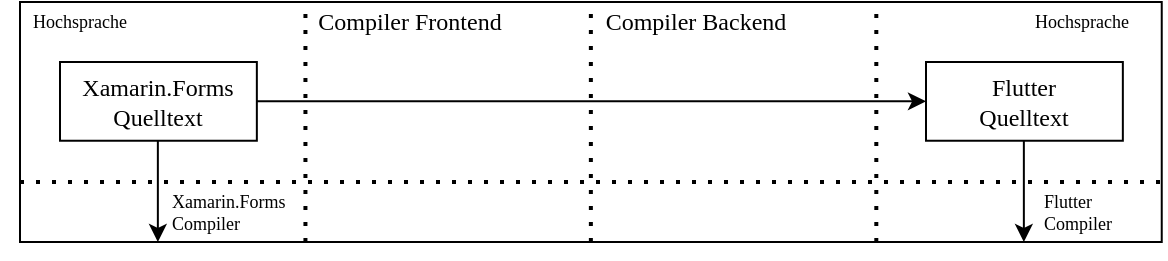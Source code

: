 <mxfile version="14.4.3" type="device"><diagram id="FljpuzKaaas-x4iPtWAB" name="Page-1"><mxGraphModel dx="538" dy="466" grid="1" gridSize="10" guides="1" tooltips="1" connect="1" arrows="1" fold="1" page="1" pageScale="1" pageWidth="827" pageHeight="1169" math="0" shadow="0"><root><mxCell id="0"/><mxCell id="1" parent="0"/><mxCell id="lnkw82ci7i9c5Zacpnp5-1" value="" style="rounded=0;whiteSpace=wrap;html=1;fontFamily=Times New Roman;fontSize=12;" vertex="1" parent="1"><mxGeometry x="40" y="30" width="570.87" height="120" as="geometry"/></mxCell><mxCell id="lnkw82ci7i9c5Zacpnp5-2" value="Xamarin.Forms&lt;br style=&quot;font-size: 12px;&quot;&gt;Quelltext" style="rounded=0;whiteSpace=wrap;html=1;fontFamily=Times New Roman;fontSize=12;" vertex="1" parent="1"><mxGeometry x="60" y="60" width="98.425" height="39.37" as="geometry"/></mxCell><mxCell id="lnkw82ci7i9c5Zacpnp5-3" value="Flutter&lt;br style=&quot;font-size: 12px;&quot;&gt;Quelltext" style="rounded=0;whiteSpace=wrap;html=1;fontFamily=Times New Roman;fontSize=12;" vertex="1" parent="1"><mxGeometry x="493" y="60" width="98.425" height="39.37" as="geometry"/></mxCell><mxCell id="lnkw82ci7i9c5Zacpnp5-5" value="" style="endArrow=none;dashed=1;html=1;dashPattern=1 3;strokeWidth=2;entryX=0.25;entryY=0;entryDx=0;entryDy=0;exitX=0.25;exitY=1;exitDx=0;exitDy=0;fontFamily=Times New Roman;fontSize=12;" edge="1" parent="1" source="lnkw82ci7i9c5Zacpnp5-1" target="lnkw82ci7i9c5Zacpnp5-1"><mxGeometry width="50" height="50" relative="1" as="geometry"><mxPoint x="210" y="270" as="sourcePoint"/><mxPoint x="260" y="220" as="targetPoint"/></mxGeometry></mxCell><mxCell id="lnkw82ci7i9c5Zacpnp5-6" value="" style="endArrow=none;dashed=1;html=1;dashPattern=1 3;strokeWidth=2;entryX=0.75;entryY=0;entryDx=0;entryDy=0;exitX=0.75;exitY=1;exitDx=0;exitDy=0;fontFamily=Times New Roman;fontSize=12;" edge="1" parent="1" source="lnkw82ci7i9c5Zacpnp5-1" target="lnkw82ci7i9c5Zacpnp5-1"><mxGeometry width="50" height="50" relative="1" as="geometry"><mxPoint x="510" y="270" as="sourcePoint"/><mxPoint x="560" y="220" as="targetPoint"/></mxGeometry></mxCell><mxCell id="lnkw82ci7i9c5Zacpnp5-7" value="" style="endArrow=classic;html=1;entryX=0;entryY=0.5;entryDx=0;entryDy=0;exitX=1;exitY=0.5;exitDx=0;exitDy=0;fontFamily=Times New Roman;fontSize=12;" edge="1" parent="1" source="lnkw82ci7i9c5Zacpnp5-2" target="lnkw82ci7i9c5Zacpnp5-3"><mxGeometry width="50" height="50" relative="1" as="geometry"><mxPoint x="250" y="230" as="sourcePoint"/><mxPoint x="300" y="180" as="targetPoint"/></mxGeometry></mxCell><mxCell id="lnkw82ci7i9c5Zacpnp5-9" value="Compiler Frontend" style="text;html=1;strokeColor=none;fillColor=none;align=center;verticalAlign=middle;whiteSpace=wrap;rounded=0;fontFamily=Times New Roman;fontSize=12;" vertex="1" parent="1"><mxGeometry x="180" y="30" width="110" height="20" as="geometry"/></mxCell><mxCell id="lnkw82ci7i9c5Zacpnp5-10" value="Compiler Backend" style="text;html=1;strokeColor=none;fillColor=none;align=center;verticalAlign=middle;whiteSpace=wrap;rounded=0;fontFamily=Times New Roman;fontSize=12;" vertex="1" parent="1"><mxGeometry x="320" y="30" width="116" height="20" as="geometry"/></mxCell><mxCell id="lnkw82ci7i9c5Zacpnp5-11" value="" style="endArrow=none;dashed=1;html=1;dashPattern=1 3;strokeWidth=2;entryX=0.5;entryY=0;entryDx=0;entryDy=0;exitX=0.5;exitY=1;exitDx=0;exitDy=0;fontFamily=Times New Roman;fontSize=12;" edge="1" parent="1" source="lnkw82ci7i9c5Zacpnp5-1" target="lnkw82ci7i9c5Zacpnp5-1"><mxGeometry width="50" height="50" relative="1" as="geometry"><mxPoint x="190" y="240" as="sourcePoint"/><mxPoint x="300" y="220" as="targetPoint"/></mxGeometry></mxCell><mxCell id="lnkw82ci7i9c5Zacpnp5-12" value="Hochsprache" style="text;html=1;strokeColor=none;fillColor=none;align=center;verticalAlign=middle;whiteSpace=wrap;rounded=0;fontFamily=Times New Roman;fontSize=9;" vertex="1" parent="1"><mxGeometry x="30" y="30" width="80" height="20" as="geometry"/></mxCell><mxCell id="lnkw82ci7i9c5Zacpnp5-13" value="Hochsprache" style="text;html=1;strokeColor=none;fillColor=none;align=center;verticalAlign=middle;whiteSpace=wrap;rounded=0;fontFamily=Times New Roman;fontSize=9;" vertex="1" parent="1"><mxGeometry x="530.87" y="30" width="80" height="20" as="geometry"/></mxCell><mxCell id="lnkw82ci7i9c5Zacpnp5-14" value="" style="endArrow=none;dashed=1;html=1;dashPattern=1 3;strokeWidth=2;fontFamily=Times New Roman;fontSize=9;exitX=0;exitY=0.75;exitDx=0;exitDy=0;entryX=1;entryY=0.75;entryDx=0;entryDy=0;" edge="1" parent="1" source="lnkw82ci7i9c5Zacpnp5-1" target="lnkw82ci7i9c5Zacpnp5-1"><mxGeometry width="50" height="50" relative="1" as="geometry"><mxPoint x="130" y="240" as="sourcePoint"/><mxPoint x="590" y="220" as="targetPoint"/></mxGeometry></mxCell><mxCell id="lnkw82ci7i9c5Zacpnp5-16" value="" style="endArrow=classic;html=1;fontFamily=Times New Roman;fontSize=9;exitX=0.5;exitY=1;exitDx=0;exitDy=0;" edge="1" parent="1"><mxGeometry width="50" height="50" relative="1" as="geometry"><mxPoint x="541.93" y="99.37" as="sourcePoint"/><mxPoint x="541.93" y="150" as="targetPoint"/><Array as="points"><mxPoint x="541.93" y="130"/></Array></mxGeometry></mxCell><mxCell id="lnkw82ci7i9c5Zacpnp5-17" value="" style="endArrow=classic;html=1;fontFamily=Times New Roman;fontSize=9;exitX=0.5;exitY=1;exitDx=0;exitDy=0;" edge="1" parent="1"><mxGeometry width="50" height="50" relative="1" as="geometry"><mxPoint x="108.93" y="99.37" as="sourcePoint"/><mxPoint x="108.93" y="150" as="targetPoint"/><Array as="points"><mxPoint x="108.93" y="130"/></Array></mxGeometry></mxCell><mxCell id="lnkw82ci7i9c5Zacpnp5-18" value="Xamarin.Forms&lt;br&gt;Compiler" style="text;html=1;align=left;verticalAlign=middle;resizable=0;points=[];autosize=1;fontSize=9;fontFamily=Times New Roman;" vertex="1" parent="1"><mxGeometry x="114" y="120" width="70" height="30" as="geometry"/></mxCell><mxCell id="lnkw82ci7i9c5Zacpnp5-19" value="Flutter&lt;br&gt;Compiler" style="text;html=1;align=left;verticalAlign=middle;resizable=0;points=[];autosize=1;fontSize=9;fontFamily=Times New Roman;" vertex="1" parent="1"><mxGeometry x="550" y="120" width="50" height="30" as="geometry"/></mxCell></root></mxGraphModel></diagram></mxfile>